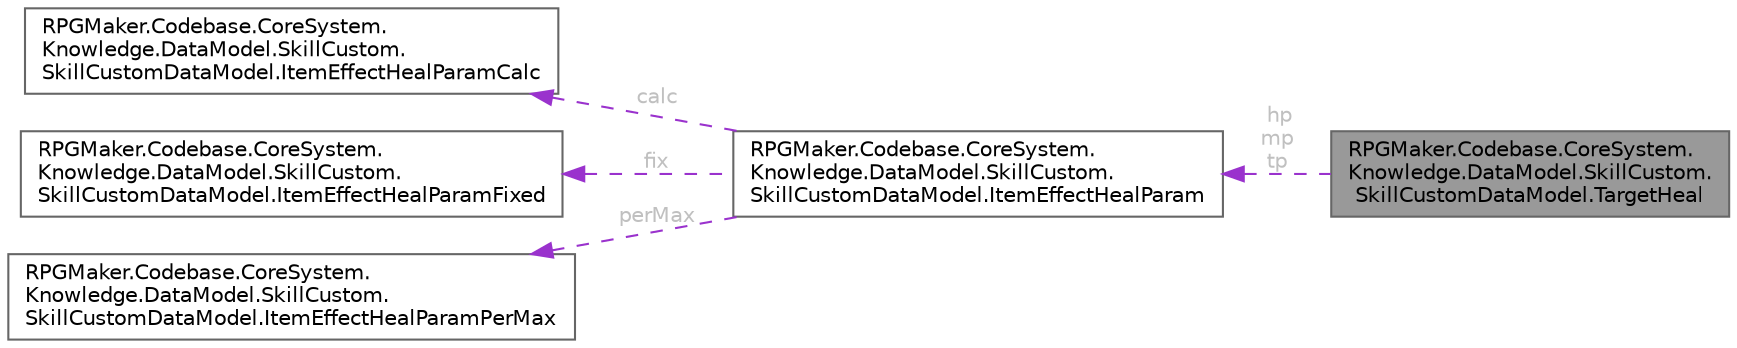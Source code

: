 digraph "RPGMaker.Codebase.CoreSystem.Knowledge.DataModel.SkillCustom.SkillCustomDataModel.TargetHeal"
{
 // LATEX_PDF_SIZE
  bgcolor="transparent";
  edge [fontname=Helvetica,fontsize=10,labelfontname=Helvetica,labelfontsize=10];
  node [fontname=Helvetica,fontsize=10,shape=box,height=0.2,width=0.4];
  rankdir="LR";
  Node1 [id="Node000001",label="RPGMaker.Codebase.CoreSystem.\lKnowledge.DataModel.SkillCustom.\lSkillCustomDataModel.TargetHeal",height=0.2,width=0.4,color="gray40", fillcolor="grey60", style="filled", fontcolor="black",tooltip=" "];
  Node2 -> Node1 [id="edge1_Node000001_Node000002",dir="back",color="darkorchid3",style="dashed",tooltip=" ",label=" hp\nmp\ntp",fontcolor="grey" ];
  Node2 [id="Node000002",label="RPGMaker.Codebase.CoreSystem.\lKnowledge.DataModel.SkillCustom.\lSkillCustomDataModel.ItemEffectHealParam",height=0.2,width=0.4,color="gray40", fillcolor="white", style="filled",URL="$d4/d78/class_r_p_g_maker_1_1_codebase_1_1_core_system_1_1_knowledge_1_1_data_model_1_1_skill_custom_1_1ab2141b64f8059de15422206d12096fb.html",tooltip=" "];
  Node3 -> Node2 [id="edge2_Node000002_Node000003",dir="back",color="darkorchid3",style="dashed",tooltip=" ",label=" calc",fontcolor="grey" ];
  Node3 [id="Node000003",label="RPGMaker.Codebase.CoreSystem.\lKnowledge.DataModel.SkillCustom.\lSkillCustomDataModel.ItemEffectHealParamCalc",height=0.2,width=0.4,color="gray40", fillcolor="white", style="filled",URL="$d1/d63/class_r_p_g_maker_1_1_codebase_1_1_core_system_1_1_knowledge_1_1_data_model_1_1_skill_custom_1_1ed30c8ef4c870fdb8d5d4e4dc70fd876.html",tooltip=" "];
  Node4 -> Node2 [id="edge3_Node000002_Node000004",dir="back",color="darkorchid3",style="dashed",tooltip=" ",label=" fix",fontcolor="grey" ];
  Node4 [id="Node000004",label="RPGMaker.Codebase.CoreSystem.\lKnowledge.DataModel.SkillCustom.\lSkillCustomDataModel.ItemEffectHealParamFixed",height=0.2,width=0.4,color="gray40", fillcolor="white", style="filled",URL="$d0/d0e/class_r_p_g_maker_1_1_codebase_1_1_core_system_1_1_knowledge_1_1_data_model_1_1_skill_custom_1_10cfbaac0fc664c07ad4c293b8b050e39.html",tooltip=" "];
  Node5 -> Node2 [id="edge4_Node000002_Node000005",dir="back",color="darkorchid3",style="dashed",tooltip=" ",label=" perMax",fontcolor="grey" ];
  Node5 [id="Node000005",label="RPGMaker.Codebase.CoreSystem.\lKnowledge.DataModel.SkillCustom.\lSkillCustomDataModel.ItemEffectHealParamPerMax",height=0.2,width=0.4,color="gray40", fillcolor="white", style="filled",URL="$dd/d4d/class_r_p_g_maker_1_1_codebase_1_1_core_system_1_1_knowledge_1_1_data_model_1_1_skill_custom_1_12aa51d6c4b93d029de50be8c50ec780f.html",tooltip=" "];
}
